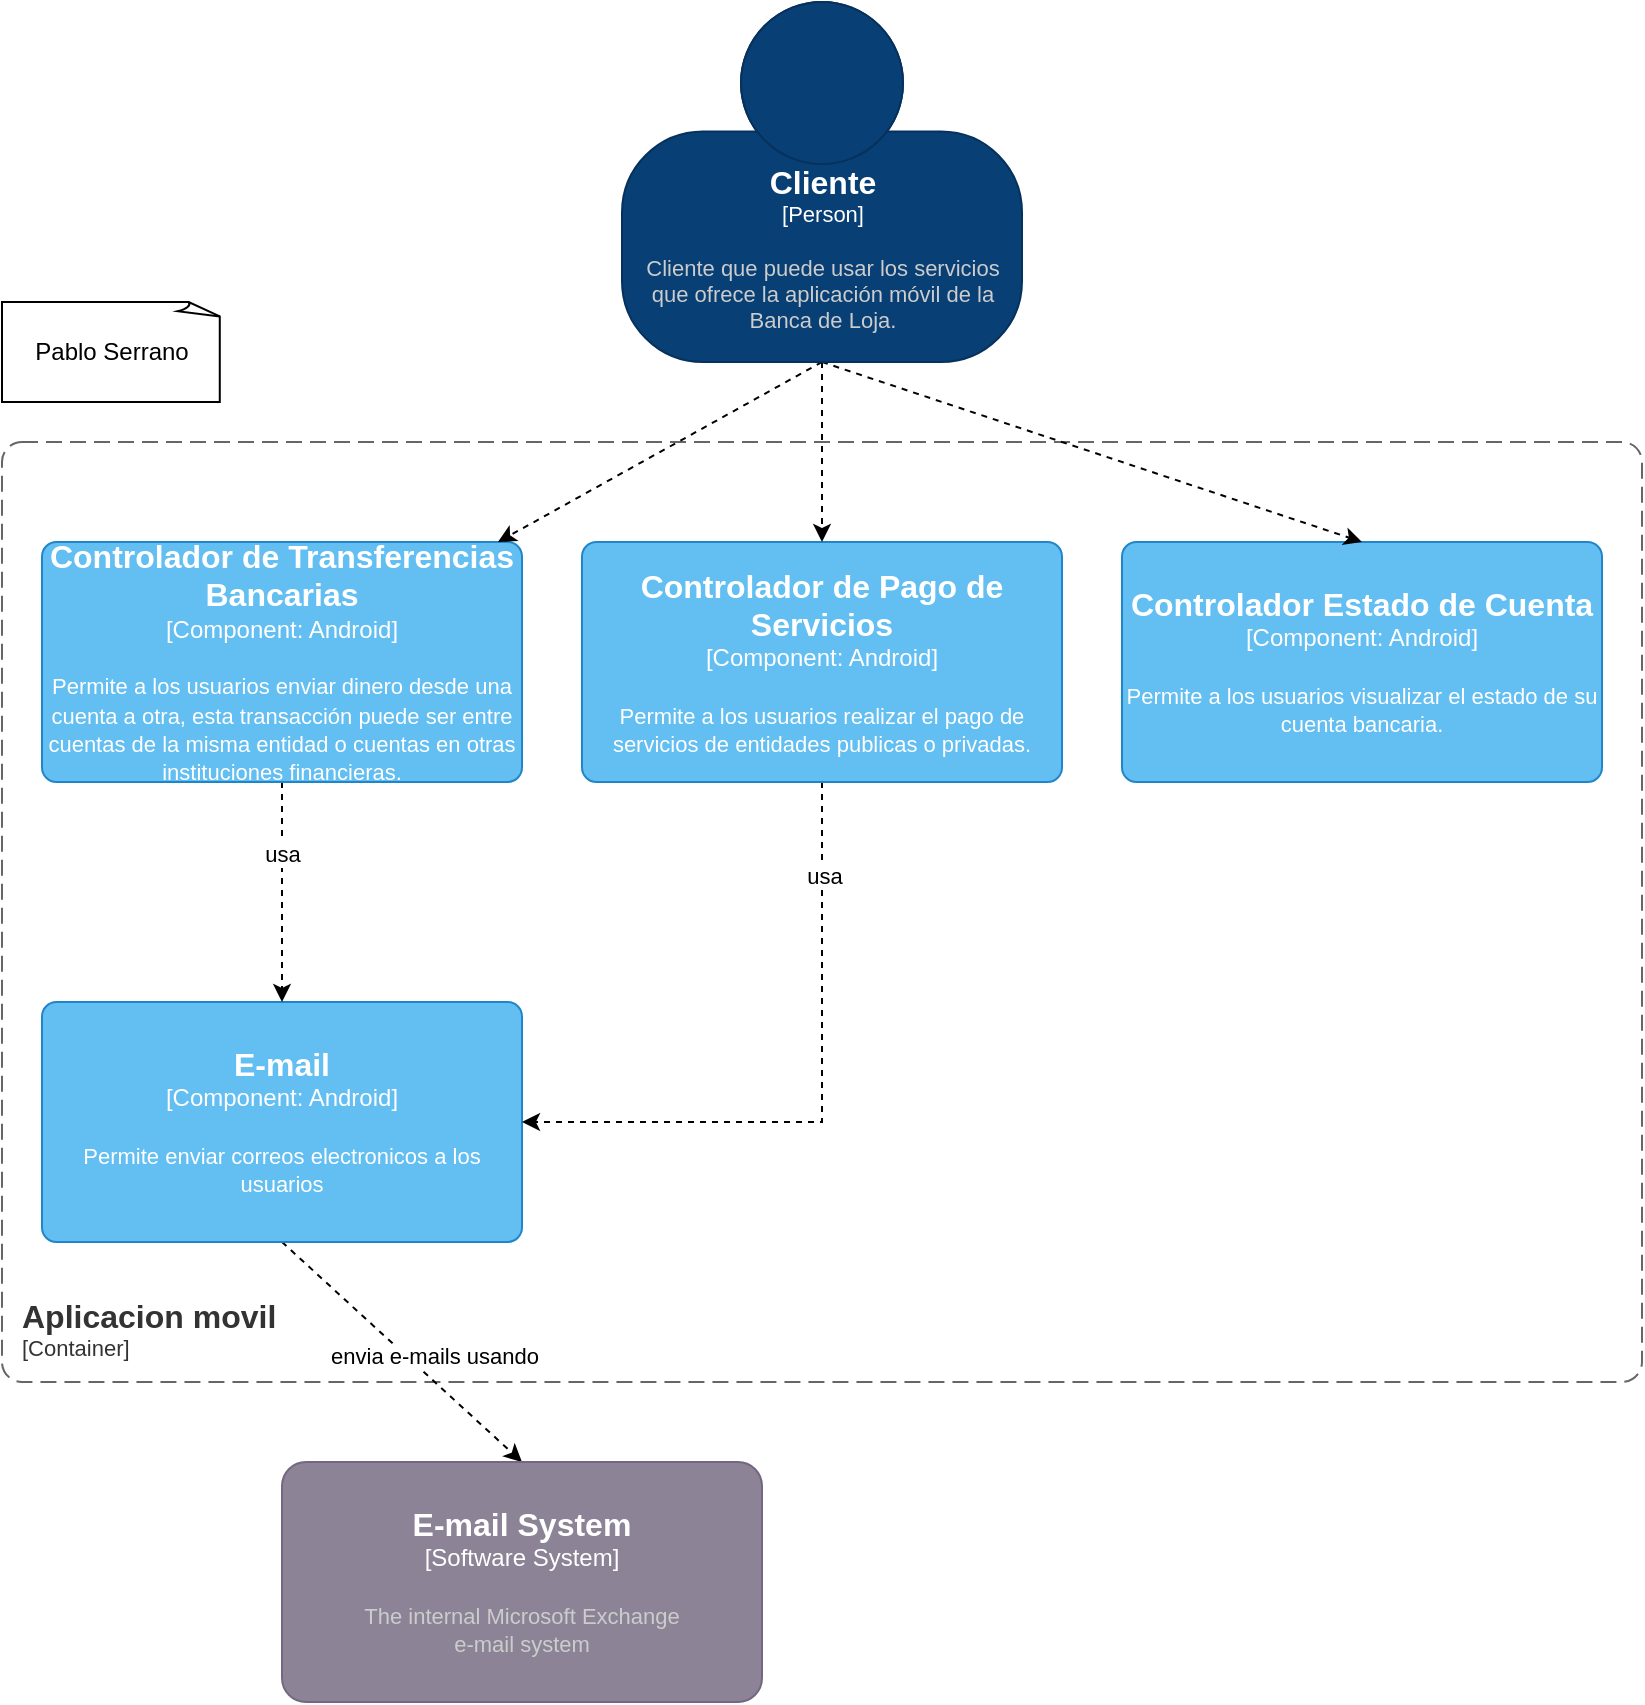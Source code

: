 <mxfile version="20.0.1" type="device"><diagram id="B2zUiMVIuXcLOmUxFS-B" name="Page-1"><mxGraphModel dx="1038" dy="547" grid="1" gridSize="10" guides="1" tooltips="1" connect="1" arrows="1" fold="1" page="1" pageScale="1" pageWidth="827" pageHeight="1169" math="0" shadow="0"><root><mxCell id="0"/><mxCell id="1" parent="0"/><object placeholders="1" c4Name="Aplicacion movil" c4Type="SystemScopeBoundary" c4Application="Container" label="&lt;font style=&quot;font-size: 16px&quot;&gt;&lt;b&gt;&lt;div style=&quot;text-align: left&quot;&gt;%c4Name%&lt;/div&gt;&lt;/b&gt;&lt;/font&gt;&lt;div style=&quot;text-align: left&quot;&gt;[%c4Application%]&lt;/div&gt;" id="L4ekO6_iykocJIRnnPVb-6"><mxCell style="rounded=1;fontSize=11;whiteSpace=wrap;html=1;dashed=1;arcSize=20;fillColor=none;strokeColor=#666666;fontColor=#333333;labelBackgroundColor=none;align=left;verticalAlign=bottom;labelBorderColor=none;spacingTop=0;spacing=10;dashPattern=8 4;metaEdit=1;rotatable=0;perimeter=rectanglePerimeter;noLabel=0;labelPadding=0;allowArrows=0;connectable=0;expand=0;recursiveResize=0;editable=1;pointerEvents=0;absoluteArcSize=1;points=[[0.25,0,0],[0.5,0,0],[0.75,0,0],[1,0.25,0],[1,0.5,0],[1,0.75,0],[0.75,1,0],[0.5,1,0],[0.25,1,0],[0,0.75,0],[0,0.5,0],[0,0.25,0]];" parent="1" vertex="1"><mxGeometry x="240" y="360" width="820" height="470" as="geometry"/></mxCell></object><mxCell id="cmBQugL6B4S3Df_60DvZ-7" style="edgeStyle=none;rounded=0;orthogonalLoop=1;jettySize=auto;html=1;exitX=0.5;exitY=1;exitDx=0;exitDy=0;exitPerimeter=0;entryX=0.5;entryY=0;entryDx=0;entryDy=0;entryPerimeter=0;dashed=1;" edge="1" parent="1" source="AczxGhfD3CFPGVI0iYaJ-1" target="cmBQugL6B4S3Df_60DvZ-6"><mxGeometry relative="1" as="geometry"/></mxCell><mxCell id="cmBQugL6B4S3Df_60DvZ-8" value="envia e-mails usando" style="edgeLabel;html=1;align=center;verticalAlign=middle;resizable=0;points=[];" vertex="1" connectable="0" parent="cmBQugL6B4S3Df_60DvZ-7"><mxGeometry x="0.268" relative="1" as="geometry"><mxPoint y="-13" as="offset"/></mxGeometry></mxCell><object placeholders="1" c4Name="E-mail" c4Type="Component" c4Technology="Android" c4Description="Permite enviar correos electronicos a los usuarios" label="&lt;font style=&quot;font-size: 16px&quot;&gt;&lt;b&gt;%c4Name%&lt;/b&gt;&lt;/font&gt;&lt;div&gt;[%c4Type%: %c4Technology%]&lt;/div&gt;&lt;br&gt;&lt;div&gt;&lt;font style=&quot;font-size: 11px&quot;&gt;%c4Description%&lt;/font&gt;&lt;/div&gt;" id="AczxGhfD3CFPGVI0iYaJ-1"><mxCell style="rounded=1;whiteSpace=wrap;html=1;labelBackgroundColor=none;fillColor=#63BEF2;fontColor=#ffffff;align=center;arcSize=6;strokeColor=#2086C9;metaEdit=1;resizable=0;points=[[0.25,0,0],[0.5,0,0],[0.75,0,0],[1,0.25,0],[1,0.5,0],[1,0.75,0],[0.75,1,0],[0.5,1,0],[0.25,1,0],[0,0.75,0],[0,0.5,0],[0,0.25,0]];" parent="1" vertex="1"><mxGeometry x="260" y="640" width="240" height="120" as="geometry"/></mxCell></object><mxCell id="cmBQugL6B4S3Df_60DvZ-2" style="edgeStyle=orthogonalEdgeStyle;rounded=0;orthogonalLoop=1;jettySize=auto;html=1;exitX=0.5;exitY=1;exitDx=0;exitDy=0;exitPerimeter=0;dashed=1;" edge="1" parent="1" source="AczxGhfD3CFPGVI0iYaJ-3" target="AczxGhfD3CFPGVI0iYaJ-1"><mxGeometry relative="1" as="geometry"/></mxCell><mxCell id="cmBQugL6B4S3Df_60DvZ-3" value="usa" style="edgeLabel;html=1;align=center;verticalAlign=middle;resizable=0;points=[];" vertex="1" connectable="0" parent="cmBQugL6B4S3Df_60DvZ-2"><mxGeometry x="-0.349" relative="1" as="geometry"><mxPoint as="offset"/></mxGeometry></mxCell><object placeholders="1" c4Name="Controlador de Transferencias Bancarias" c4Type="Component" c4Technology="Android" c4Description="Permite a los usuarios enviar dinero desde una cuenta a otra, esta transacción puede ser entre cuentas de la misma entidad o cuentas en otras instituciones financieras." label="&lt;font style=&quot;font-size: 16px&quot;&gt;&lt;b&gt;%c4Name%&lt;/b&gt;&lt;/font&gt;&lt;div&gt;[%c4Type%: %c4Technology%]&lt;/div&gt;&lt;br&gt;&lt;div&gt;&lt;font style=&quot;font-size: 11px&quot;&gt;%c4Description%&lt;/font&gt;&lt;/div&gt;" id="AczxGhfD3CFPGVI0iYaJ-3"><mxCell style="rounded=1;whiteSpace=wrap;html=1;labelBackgroundColor=none;fillColor=#63BEF2;fontColor=#ffffff;align=center;arcSize=6;strokeColor=#2086C9;metaEdit=1;resizable=0;points=[[0.25,0,0],[0.5,0,0],[0.75,0,0],[1,0.25,0],[1,0.5,0],[1,0.75,0],[0.75,1,0],[0.5,1,0],[0.25,1,0],[0,0.75,0],[0,0.5,0],[0,0.25,0]];" parent="1" vertex="1"><mxGeometry x="260" y="410" width="240" height="120" as="geometry"/></mxCell></object><mxCell id="AczxGhfD3CFPGVI0iYaJ-51" style="edgeStyle=orthogonalEdgeStyle;rounded=0;orthogonalLoop=1;jettySize=auto;html=1;exitX=0.5;exitY=1;exitDx=0;exitDy=0;exitPerimeter=0;entryX=1;entryY=0.5;entryDx=0;entryDy=0;entryPerimeter=0;dashed=1;" parent="1" source="AczxGhfD3CFPGVI0iYaJ-4" target="AczxGhfD3CFPGVI0iYaJ-1" edge="1"><mxGeometry relative="1" as="geometry"/></mxCell><mxCell id="AczxGhfD3CFPGVI0iYaJ-53" value="usa" style="edgeLabel;html=1;align=center;verticalAlign=middle;resizable=0;points=[];" parent="AczxGhfD3CFPGVI0iYaJ-51" vertex="1" connectable="0"><mxGeometry x="-0.706" y="1" relative="1" as="geometry"><mxPoint as="offset"/></mxGeometry></mxCell><object placeholders="1" c4Name="Controlador de Pago de Servicios" c4Type="Component" c4Technology="Android" c4Description="Permite a los usuarios realizar el pago de servicios de entidades publicas o privadas." label="&lt;font style=&quot;font-size: 16px&quot;&gt;&lt;b&gt;%c4Name%&lt;/b&gt;&lt;/font&gt;&lt;div&gt;[%c4Type%: %c4Technology%]&lt;/div&gt;&lt;br&gt;&lt;div&gt;&lt;font style=&quot;font-size: 11px&quot;&gt;%c4Description%&lt;/font&gt;&lt;/div&gt;" id="AczxGhfD3CFPGVI0iYaJ-4"><mxCell style="rounded=1;whiteSpace=wrap;html=1;labelBackgroundColor=none;fillColor=#63BEF2;fontColor=#ffffff;align=center;arcSize=6;strokeColor=#2086C9;metaEdit=1;resizable=0;points=[[0.25,0,0],[0.5,0,0],[0.75,0,0],[1,0.25,0],[1,0.5,0],[1,0.75,0],[0.75,1,0],[0.5,1,0],[0.25,1,0],[0,0.75,0],[0,0.5,0],[0,0.25,0]];" parent="1" vertex="1"><mxGeometry x="530" y="410" width="240" height="120" as="geometry"/></mxCell></object><object placeholders="1" c4Name="Controlador Estado de Cuenta" c4Type="Component" c4Technology="Android" c4Description="Permite a los usuarios visualizar el estado de su cuenta bancaria." label="&lt;font style=&quot;font-size: 16px&quot;&gt;&lt;b&gt;%c4Name%&lt;/b&gt;&lt;/font&gt;&lt;div&gt;[%c4Type%: %c4Technology%]&lt;/div&gt;&lt;br&gt;&lt;div&gt;&lt;font style=&quot;font-size: 11px&quot;&gt;%c4Description%&lt;/font&gt;&lt;/div&gt;" id="AczxGhfD3CFPGVI0iYaJ-20"><mxCell style="rounded=1;whiteSpace=wrap;html=1;labelBackgroundColor=none;fillColor=#63BEF2;fontColor=#ffffff;align=center;arcSize=6;strokeColor=#2086C9;metaEdit=1;resizable=0;points=[[0.25,0,0],[0.5,0,0],[0.75,0,0],[1,0.25,0],[1,0.5,0],[1,0.75,0],[0.75,1,0],[0.5,1,0],[0.25,1,0],[0,0.75,0],[0,0.5,0],[0,0.25,0]];" parent="1" vertex="1"><mxGeometry x="800" y="410" width="240" height="120" as="geometry"/></mxCell></object><mxCell id="AczxGhfD3CFPGVI0iYaJ-33" value="Pablo Serrano" style="whiteSpace=wrap;html=1;shape=mxgraph.basic.document" parent="1" vertex="1"><mxGeometry x="240" y="290" width="110" height="50" as="geometry"/></mxCell><mxCell id="AczxGhfD3CFPGVI0iYaJ-44" style="edgeStyle=orthogonalEdgeStyle;rounded=0;orthogonalLoop=1;jettySize=auto;html=1;exitX=0.5;exitY=1;exitDx=0;exitDy=0;exitPerimeter=0;dashed=1;" parent="1" source="AczxGhfD3CFPGVI0iYaJ-42" target="AczxGhfD3CFPGVI0iYaJ-4" edge="1"><mxGeometry relative="1" as="geometry"><mxPoint x="639.44" y="390.36" as="targetPoint"/></mxGeometry></mxCell><mxCell id="cmBQugL6B4S3Df_60DvZ-4" style="rounded=0;orthogonalLoop=1;jettySize=auto;html=1;exitX=0.5;exitY=1;exitDx=0;exitDy=0;exitPerimeter=0;dashed=1;" edge="1" parent="1" source="AczxGhfD3CFPGVI0iYaJ-42" target="AczxGhfD3CFPGVI0iYaJ-3"><mxGeometry relative="1" as="geometry"/></mxCell><mxCell id="cmBQugL6B4S3Df_60DvZ-5" style="edgeStyle=none;rounded=0;orthogonalLoop=1;jettySize=auto;html=1;exitX=0.5;exitY=1;exitDx=0;exitDy=0;exitPerimeter=0;entryX=0.5;entryY=0;entryDx=0;entryDy=0;entryPerimeter=0;dashed=1;" edge="1" parent="1" source="AczxGhfD3CFPGVI0iYaJ-42" target="AczxGhfD3CFPGVI0iYaJ-20"><mxGeometry relative="1" as="geometry"/></mxCell><object placeholders="1" c4Name="Cliente" c4Type="Person" c4Description="Cliente que puede usar los servicios &#10;que ofrece la aplicación móvil de la &#10;Banca de Loja." label="&lt;font style=&quot;font-size: 16px&quot;&gt;&lt;b&gt;%c4Name%&lt;/b&gt;&lt;/font&gt;&lt;div&gt;[%c4Type%]&lt;/div&gt;&lt;br&gt;&lt;div&gt;&lt;font style=&quot;font-size: 11px&quot;&gt;&lt;font color=&quot;#cccccc&quot;&gt;%c4Description%&lt;/font&gt;&lt;/div&gt;" id="AczxGhfD3CFPGVI0iYaJ-42"><mxCell style="html=1;fontSize=11;dashed=0;whitespace=wrap;fillColor=#083F75;strokeColor=#06315C;fontColor=#ffffff;shape=mxgraph.c4.person2;align=center;metaEdit=1;points=[[0.5,0,0],[1,0.5,0],[1,0.75,0],[0.75,1,0],[0.5,1,0],[0.25,1,0],[0,0.75,0],[0,0.5,0]];resizable=0;" parent="1" vertex="1"><mxGeometry x="550" y="140" width="200" height="180" as="geometry"/></mxCell></object><object placeholders="1" c4Name="E-mail System" c4Type="Software System" c4Description="The internal Microsoft Exchange&#10;e-mail system" label="&lt;font style=&quot;font-size: 16px&quot;&gt;&lt;b&gt;%c4Name%&lt;/b&gt;&lt;/font&gt;&lt;div&gt;[%c4Type%]&lt;/div&gt;&lt;br&gt;&lt;div&gt;&lt;font style=&quot;font-size: 11px&quot;&gt;&lt;font color=&quot;#cccccc&quot;&gt;%c4Description%&lt;/font&gt;&lt;/div&gt;" id="cmBQugL6B4S3Df_60DvZ-6"><mxCell style="rounded=1;whiteSpace=wrap;html=1;labelBackgroundColor=none;fillColor=#8C8496;fontColor=#ffffff;align=center;arcSize=10;strokeColor=#736782;metaEdit=1;resizable=0;points=[[0.25,0,0],[0.5,0,0],[0.75,0,0],[1,0.25,0],[1,0.5,0],[1,0.75,0],[0.75,1,0],[0.5,1,0],[0.25,1,0],[0,0.75,0],[0,0.5,0],[0,0.25,0]];" vertex="1" parent="1"><mxGeometry x="380" y="870" width="240" height="120" as="geometry"/></mxCell></object></root></mxGraphModel></diagram></mxfile>